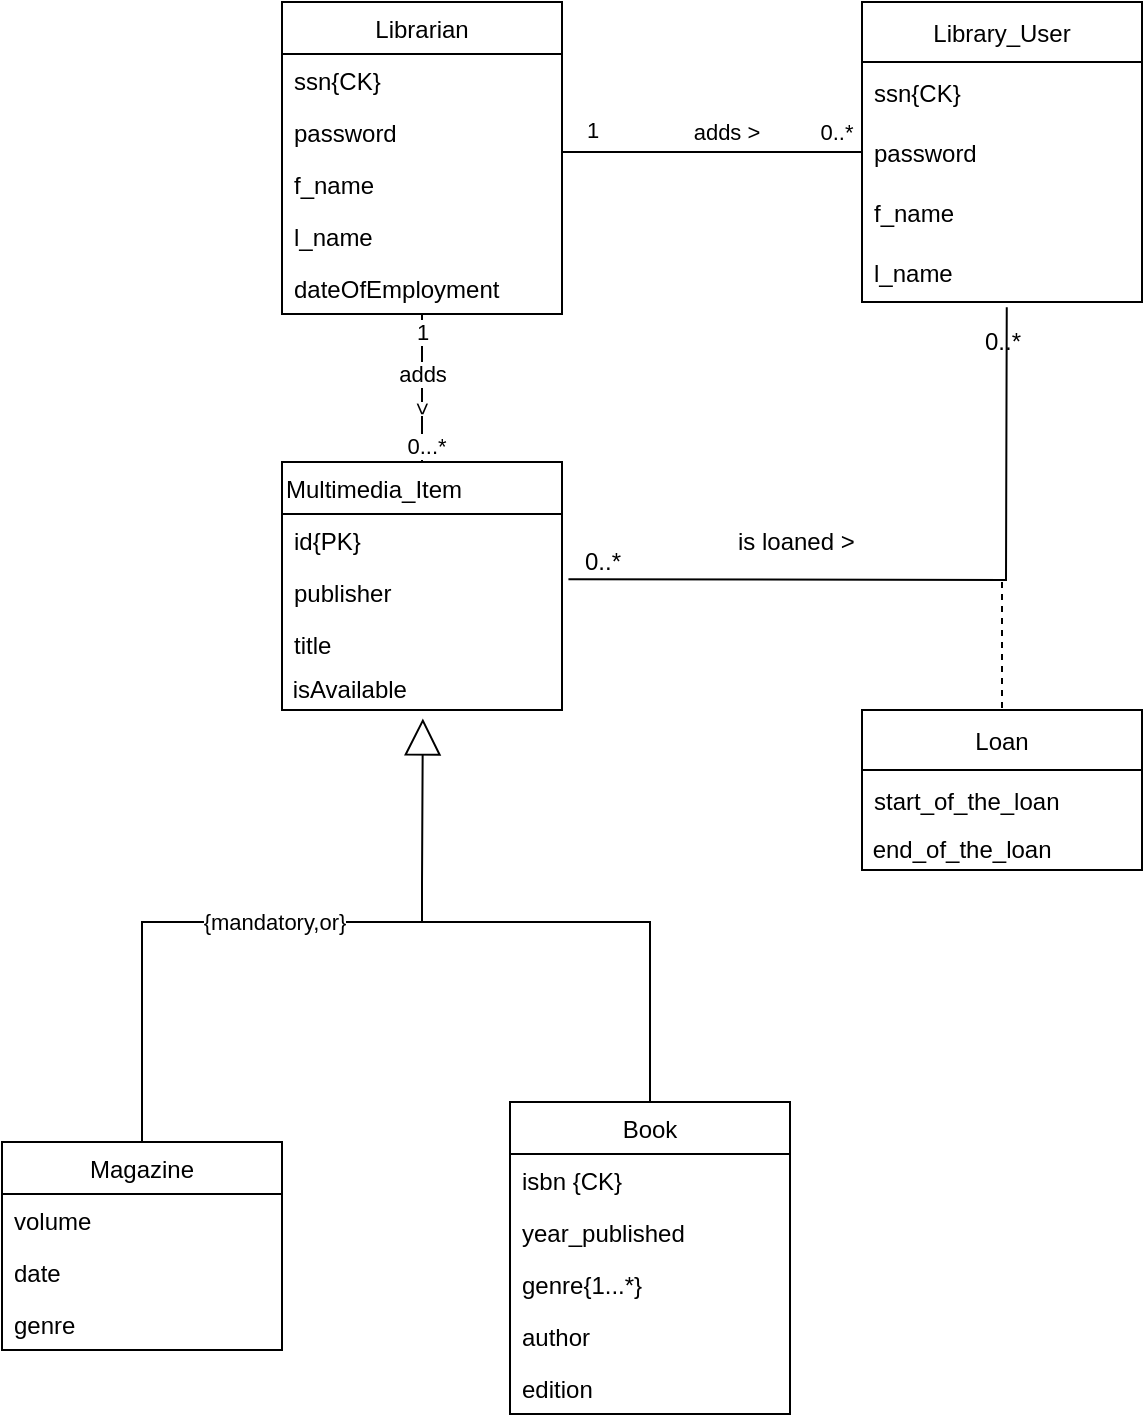 <mxfile version="17.4.2" type="device"><diagram id="lKnWAcIyVKvE9hc4muUv" name="Page-1"><mxGraphModel dx="1117" dy="759" grid="1" gridSize="10" guides="1" tooltips="1" connect="1" arrows="1" fold="1" page="1" pageScale="1" pageWidth="827" pageHeight="1169" math="0" shadow="0"><root><mxCell id="0"/><mxCell id="1" parent="0"/><mxCell id="eAr_a0Y2EGPWstjJ6aGa-1" value="Librarian" style="swimlane;fontStyle=0;childLayout=stackLayout;horizontal=1;startSize=26;fillColor=none;horizontalStack=0;resizeParent=1;resizeParentMax=0;resizeLast=0;collapsible=1;marginBottom=0;" parent="1" vertex="1"><mxGeometry x="230" y="20" width="140" height="156" as="geometry"><mxRectangle x="230" y="20" width="80" height="26" as="alternateBounds"/></mxGeometry></mxCell><mxCell id="eAr_a0Y2EGPWstjJ6aGa-2" value="ssn{CK}" style="text;strokeColor=none;fillColor=none;align=left;verticalAlign=top;spacingLeft=4;spacingRight=4;overflow=hidden;rotatable=0;points=[[0,0.5],[1,0.5]];portConstraint=eastwest;" parent="eAr_a0Y2EGPWstjJ6aGa-1" vertex="1"><mxGeometry y="26" width="140" height="26" as="geometry"/></mxCell><mxCell id="eAr_a0Y2EGPWstjJ6aGa-3" value="password" style="text;strokeColor=none;fillColor=none;align=left;verticalAlign=top;spacingLeft=4;spacingRight=4;overflow=hidden;rotatable=0;points=[[0,0.5],[1,0.5]];portConstraint=eastwest;" parent="eAr_a0Y2EGPWstjJ6aGa-1" vertex="1"><mxGeometry y="52" width="140" height="26" as="geometry"/></mxCell><mxCell id="eAr_a0Y2EGPWstjJ6aGa-4" value="f_name" style="text;strokeColor=none;fillColor=none;align=left;verticalAlign=top;spacingLeft=4;spacingRight=4;overflow=hidden;rotatable=0;points=[[0,0.5],[1,0.5]];portConstraint=eastwest;" parent="eAr_a0Y2EGPWstjJ6aGa-1" vertex="1"><mxGeometry y="78" width="140" height="26" as="geometry"/></mxCell><mxCell id="eAr_a0Y2EGPWstjJ6aGa-18" value="l_name" style="text;strokeColor=none;fillColor=none;align=left;verticalAlign=top;spacingLeft=4;spacingRight=4;overflow=hidden;rotatable=0;points=[[0,0.5],[1,0.5]];portConstraint=eastwest;" parent="eAr_a0Y2EGPWstjJ6aGa-1" vertex="1"><mxGeometry y="104" width="140" height="26" as="geometry"/></mxCell><mxCell id="eAr_a0Y2EGPWstjJ6aGa-17" value="dateOfEmployment" style="text;strokeColor=none;fillColor=none;align=left;verticalAlign=top;spacingLeft=4;spacingRight=4;overflow=hidden;rotatable=0;points=[[0,0.5],[1,0.5]];portConstraint=eastwest;" parent="eAr_a0Y2EGPWstjJ6aGa-1" vertex="1"><mxGeometry y="130" width="140" height="26" as="geometry"/></mxCell><mxCell id="eAr_a0Y2EGPWstjJ6aGa-5" value="Multimedia_Item" style="swimlane;fontStyle=0;childLayout=stackLayout;horizontal=1;startSize=26;fillColor=none;horizontalStack=0;resizeParent=1;resizeParentMax=0;resizeLast=0;collapsible=1;marginBottom=0;align=left;" parent="1" vertex="1"><mxGeometry x="230" y="250" width="140" height="124" as="geometry"/></mxCell><mxCell id="eAr_a0Y2EGPWstjJ6aGa-6" value="id{PK}" style="text;strokeColor=none;fillColor=none;align=left;verticalAlign=top;spacingLeft=4;spacingRight=4;overflow=hidden;rotatable=0;points=[[0,0.5],[1,0.5]];portConstraint=eastwest;" parent="eAr_a0Y2EGPWstjJ6aGa-5" vertex="1"><mxGeometry y="26" width="140" height="26" as="geometry"/></mxCell><mxCell id="eAr_a0Y2EGPWstjJ6aGa-7" value="publisher" style="text;strokeColor=none;fillColor=none;align=left;verticalAlign=top;spacingLeft=4;spacingRight=4;overflow=hidden;rotatable=0;points=[[0,0.5],[1,0.5]];portConstraint=eastwest;" parent="eAr_a0Y2EGPWstjJ6aGa-5" vertex="1"><mxGeometry y="52" width="140" height="26" as="geometry"/></mxCell><mxCell id="eAr_a0Y2EGPWstjJ6aGa-8" value="title" style="text;strokeColor=none;fillColor=none;align=left;verticalAlign=top;spacingLeft=4;spacingRight=4;overflow=hidden;rotatable=0;points=[[0,0.5],[1,0.5]];portConstraint=eastwest;" parent="eAr_a0Y2EGPWstjJ6aGa-5" vertex="1"><mxGeometry y="78" width="140" height="26" as="geometry"/></mxCell><mxCell id="VpJaA0-V8T3GykDxDc72-2" value="&amp;nbsp;isAvailable" style="text;html=1;resizable=0;autosize=1;align=left;verticalAlign=middle;points=[];fillColor=none;strokeColor=none;rounded=0;" parent="eAr_a0Y2EGPWstjJ6aGa-5" vertex="1"><mxGeometry y="104" width="140" height="20" as="geometry"/></mxCell><mxCell id="eAr_a0Y2EGPWstjJ6aGa-9" value="Magazine" style="swimlane;fontStyle=0;childLayout=stackLayout;horizontal=1;startSize=26;fillColor=none;horizontalStack=0;resizeParent=1;resizeParentMax=0;resizeLast=0;collapsible=1;marginBottom=0;" parent="1" vertex="1"><mxGeometry x="90" y="590" width="140" height="104" as="geometry"/></mxCell><mxCell id="eAr_a0Y2EGPWstjJ6aGa-10" value="volume" style="text;strokeColor=none;fillColor=none;align=left;verticalAlign=top;spacingLeft=4;spacingRight=4;overflow=hidden;rotatable=0;points=[[0,0.5],[1,0.5]];portConstraint=eastwest;" parent="eAr_a0Y2EGPWstjJ6aGa-9" vertex="1"><mxGeometry y="26" width="140" height="26" as="geometry"/></mxCell><mxCell id="eAr_a0Y2EGPWstjJ6aGa-11" value="date" style="text;strokeColor=none;fillColor=none;align=left;verticalAlign=top;spacingLeft=4;spacingRight=4;overflow=hidden;rotatable=0;points=[[0,0.5],[1,0.5]];portConstraint=eastwest;" parent="eAr_a0Y2EGPWstjJ6aGa-9" vertex="1"><mxGeometry y="52" width="140" height="26" as="geometry"/></mxCell><mxCell id="GSUuwOG1znLi2LcDCPDk-1" value="genre" style="text;strokeColor=none;fillColor=none;align=left;verticalAlign=top;spacingLeft=4;spacingRight=4;overflow=hidden;rotatable=0;points=[[0,0.5],[1,0.5]];portConstraint=eastwest;" parent="eAr_a0Y2EGPWstjJ6aGa-9" vertex="1"><mxGeometry y="78" width="140" height="26" as="geometry"/></mxCell><mxCell id="eAr_a0Y2EGPWstjJ6aGa-13" value="Book" style="swimlane;fontStyle=0;childLayout=stackLayout;horizontal=1;startSize=26;fillColor=none;horizontalStack=0;resizeParent=1;resizeParentMax=0;resizeLast=0;collapsible=1;marginBottom=0;" parent="1" vertex="1"><mxGeometry x="344" y="570" width="140" height="156" as="geometry"/></mxCell><mxCell id="eAr_a0Y2EGPWstjJ6aGa-14" value="isbn {CK}" style="text;strokeColor=none;fillColor=none;align=left;verticalAlign=top;spacingLeft=4;spacingRight=4;overflow=hidden;rotatable=0;points=[[0,0.5],[1,0.5]];portConstraint=eastwest;" parent="eAr_a0Y2EGPWstjJ6aGa-13" vertex="1"><mxGeometry y="26" width="140" height="26" as="geometry"/></mxCell><mxCell id="eAr_a0Y2EGPWstjJ6aGa-15" value="year_published" style="text;strokeColor=none;fillColor=none;align=left;verticalAlign=top;spacingLeft=4;spacingRight=4;overflow=hidden;rotatable=0;points=[[0,0.5],[1,0.5]];portConstraint=eastwest;" parent="eAr_a0Y2EGPWstjJ6aGa-13" vertex="1"><mxGeometry y="52" width="140" height="26" as="geometry"/></mxCell><mxCell id="eAr_a0Y2EGPWstjJ6aGa-16" value="genre{1...*}" style="text;strokeColor=none;fillColor=none;align=left;verticalAlign=top;spacingLeft=4;spacingRight=4;overflow=hidden;rotatable=0;points=[[0,0.5],[1,0.5]];portConstraint=eastwest;" parent="eAr_a0Y2EGPWstjJ6aGa-13" vertex="1"><mxGeometry y="78" width="140" height="26" as="geometry"/></mxCell><mxCell id="eAr_a0Y2EGPWstjJ6aGa-20" value="author" style="text;strokeColor=none;fillColor=none;align=left;verticalAlign=top;spacingLeft=4;spacingRight=4;overflow=hidden;rotatable=0;points=[[0,0.5],[1,0.5]];portConstraint=eastwest;" parent="eAr_a0Y2EGPWstjJ6aGa-13" vertex="1"><mxGeometry y="104" width="140" height="26" as="geometry"/></mxCell><mxCell id="eAr_a0Y2EGPWstjJ6aGa-19" value="edition" style="text;strokeColor=none;fillColor=none;align=left;verticalAlign=top;spacingLeft=4;spacingRight=4;overflow=hidden;rotatable=0;points=[[0,0.5],[1,0.5]];portConstraint=eastwest;" parent="eAr_a0Y2EGPWstjJ6aGa-13" vertex="1"><mxGeometry y="130" width="140" height="26" as="geometry"/></mxCell><mxCell id="eAr_a0Y2EGPWstjJ6aGa-21" value="" style="endArrow=none;html=1;rounded=0;entryX=0.5;entryY=1;entryDx=0;entryDy=0;exitX=0.5;exitY=0;exitDx=0;exitDy=0;" parent="1" source="eAr_a0Y2EGPWstjJ6aGa-5" target="eAr_a0Y2EGPWstjJ6aGa-1" edge="1"><mxGeometry width="50" height="50" relative="1" as="geometry"><mxPoint x="380" y="300" as="sourcePoint"/><mxPoint x="430" y="250" as="targetPoint"/></mxGeometry></mxCell><mxCell id="eAr_a0Y2EGPWstjJ6aGa-26" value="adds" style="edgeLabel;html=1;align=center;verticalAlign=middle;resizable=0;points=[];" parent="eAr_a0Y2EGPWstjJ6aGa-21" vertex="1" connectable="0"><mxGeometry x="-0.228" y="3" relative="1" as="geometry"><mxPoint x="3" y="-16" as="offset"/></mxGeometry></mxCell><mxCell id="eAr_a0Y2EGPWstjJ6aGa-27" value="&amp;gt;" style="edgeLabel;html=1;align=center;verticalAlign=middle;resizable=0;points=[];rotation=90;" parent="eAr_a0Y2EGPWstjJ6aGa-21" vertex="1" connectable="0"><mxGeometry x="-0.263" y="-1" relative="1" as="geometry"><mxPoint as="offset"/></mxGeometry></mxCell><mxCell id="eAr_a0Y2EGPWstjJ6aGa-28" value="1" style="edgeLabel;html=1;align=center;verticalAlign=middle;resizable=0;points=[];" parent="eAr_a0Y2EGPWstjJ6aGa-21" vertex="1" connectable="0"><mxGeometry x="0.772" relative="1" as="geometry"><mxPoint as="offset"/></mxGeometry></mxCell><mxCell id="eAr_a0Y2EGPWstjJ6aGa-29" value="0...*" style="edgeLabel;html=1;align=center;verticalAlign=middle;resizable=0;points=[];" parent="eAr_a0Y2EGPWstjJ6aGa-21" vertex="1" connectable="0"><mxGeometry x="-0.789" y="-2" relative="1" as="geometry"><mxPoint as="offset"/></mxGeometry></mxCell><mxCell id="eAr_a0Y2EGPWstjJ6aGa-30" value="{mandatory,or}" style="endArrow=block;endSize=16;endFill=0;html=1;rounded=0;exitX=0.5;exitY=0;exitDx=0;exitDy=0;entryX=0.503;entryY=1.21;entryDx=0;entryDy=0;entryPerimeter=0;" parent="1" source="eAr_a0Y2EGPWstjJ6aGa-9" target="VpJaA0-V8T3GykDxDc72-2" edge="1"><mxGeometry width="160" relative="1" as="geometry"><mxPoint x="320" y="480" as="sourcePoint"/><mxPoint x="300" y="394" as="targetPoint"/><Array as="points"><mxPoint x="160" y="480"/><mxPoint x="300" y="480"/><mxPoint x="300" y="460"/></Array></mxGeometry></mxCell><mxCell id="eAr_a0Y2EGPWstjJ6aGa-31" value="" style="endArrow=none;html=1;rounded=0;exitX=0.5;exitY=0;exitDx=0;exitDy=0;" parent="1" source="eAr_a0Y2EGPWstjJ6aGa-13" edge="1"><mxGeometry width="50" height="50" relative="1" as="geometry"><mxPoint x="380" y="500" as="sourcePoint"/><mxPoint x="300" y="480" as="targetPoint"/><Array as="points"><mxPoint x="414" y="480"/></Array></mxGeometry></mxCell><mxCell id="ByznZCbjZR3zuZYjadsG-1" value="Library_User" style="swimlane;fontStyle=0;childLayout=stackLayout;horizontal=1;startSize=30;horizontalStack=0;resizeParent=1;resizeParentMax=0;resizeLast=0;collapsible=1;marginBottom=0;" parent="1" vertex="1"><mxGeometry x="520" y="20" width="140" height="150" as="geometry"/></mxCell><mxCell id="ByznZCbjZR3zuZYjadsG-2" value="ssn{CK}" style="text;strokeColor=none;fillColor=none;align=left;verticalAlign=middle;spacingLeft=4;spacingRight=4;overflow=hidden;points=[[0,0.5],[1,0.5]];portConstraint=eastwest;rotatable=0;" parent="ByznZCbjZR3zuZYjadsG-1" vertex="1"><mxGeometry y="30" width="140" height="30" as="geometry"/></mxCell><mxCell id="ByznZCbjZR3zuZYjadsG-3" value="password" style="text;strokeColor=none;fillColor=none;align=left;verticalAlign=middle;spacingLeft=4;spacingRight=4;overflow=hidden;points=[[0,0.5],[1,0.5]];portConstraint=eastwest;rotatable=0;" parent="ByznZCbjZR3zuZYjadsG-1" vertex="1"><mxGeometry y="60" width="140" height="30" as="geometry"/></mxCell><mxCell id="ByznZCbjZR3zuZYjadsG-4" value="f_name" style="text;strokeColor=none;fillColor=none;align=left;verticalAlign=middle;spacingLeft=4;spacingRight=4;overflow=hidden;points=[[0,0.5],[1,0.5]];portConstraint=eastwest;rotatable=0;" parent="ByznZCbjZR3zuZYjadsG-1" vertex="1"><mxGeometry y="90" width="140" height="30" as="geometry"/></mxCell><mxCell id="ByznZCbjZR3zuZYjadsG-10" value="l_name" style="text;strokeColor=none;fillColor=none;align=left;verticalAlign=middle;spacingLeft=4;spacingRight=4;overflow=hidden;points=[[0,0.5],[1,0.5]];portConstraint=eastwest;rotatable=0;" parent="ByznZCbjZR3zuZYjadsG-1" vertex="1"><mxGeometry y="120" width="140" height="30" as="geometry"/></mxCell><mxCell id="ByznZCbjZR3zuZYjadsG-6" style="edgeStyle=orthogonalEdgeStyle;rounded=0;orthogonalLoop=1;jettySize=auto;html=1;exitX=1;exitY=0.5;exitDx=0;exitDy=0;entryX=0;entryY=0.5;entryDx=0;entryDy=0;endArrow=none;endFill=0;" parent="1" source="eAr_a0Y2EGPWstjJ6aGa-4" target="ByznZCbjZR3zuZYjadsG-3" edge="1"><mxGeometry relative="1" as="geometry"><Array as="points"><mxPoint x="370" y="95"/></Array></mxGeometry></mxCell><mxCell id="ByznZCbjZR3zuZYjadsG-7" value="adds &amp;gt;" style="edgeLabel;html=1;align=center;verticalAlign=middle;resizable=0;points=[];" parent="ByznZCbjZR3zuZYjadsG-6" vertex="1" connectable="0"><mxGeometry x="0.181" y="4" relative="1" as="geometry"><mxPoint y="-6" as="offset"/></mxGeometry></mxCell><mxCell id="ByznZCbjZR3zuZYjadsG-8" value="1" style="edgeLabel;html=1;align=center;verticalAlign=middle;resizable=0;points=[];" parent="ByznZCbjZR3zuZYjadsG-6" vertex="1" connectable="0"><mxGeometry x="-0.59" relative="1" as="geometry"><mxPoint x="-3" y="-11" as="offset"/></mxGeometry></mxCell><mxCell id="ByznZCbjZR3zuZYjadsG-9" value="0..*" style="edgeLabel;html=1;align=center;verticalAlign=middle;resizable=0;points=[];" parent="ByznZCbjZR3zuZYjadsG-6" vertex="1" connectable="0"><mxGeometry x="0.879" y="-1" relative="1" as="geometry"><mxPoint x="-3" y="-11" as="offset"/></mxGeometry></mxCell><mxCell id="VpJaA0-V8T3GykDxDc72-10" value="Loan" style="swimlane;fontStyle=0;childLayout=stackLayout;horizontal=1;startSize=30;horizontalStack=0;resizeParent=1;resizeParentMax=0;resizeLast=0;collapsible=1;marginBottom=0;" parent="1" vertex="1"><mxGeometry x="520" y="374" width="140" height="80" as="geometry"/></mxCell><mxCell id="VpJaA0-V8T3GykDxDc72-13" value="start_of_the_loan" style="text;strokeColor=none;fillColor=none;align=left;verticalAlign=middle;spacingLeft=4;spacingRight=4;overflow=hidden;points=[[0,0.5],[1,0.5]];portConstraint=eastwest;rotatable=0;" parent="VpJaA0-V8T3GykDxDc72-10" vertex="1"><mxGeometry y="30" width="140" height="30" as="geometry"/></mxCell><mxCell id="VpJaA0-V8T3GykDxDc72-14" value="&amp;nbsp;end_of_the_loan" style="text;html=1;resizable=0;autosize=1;align=left;verticalAlign=middle;points=[];fillColor=none;strokeColor=none;rounded=0;" parent="VpJaA0-V8T3GykDxDc72-10" vertex="1"><mxGeometry y="60" width="140" height="20" as="geometry"/></mxCell><mxCell id="VpJaA0-V8T3GykDxDc72-21" value="" style="endArrow=none;html=1;rounded=0;entryX=0.517;entryY=1.087;entryDx=0;entryDy=0;entryPerimeter=0;exitX=1.023;exitY=0.254;exitDx=0;exitDy=0;exitPerimeter=0;" parent="1" source="eAr_a0Y2EGPWstjJ6aGa-7" target="ByznZCbjZR3zuZYjadsG-10" edge="1"><mxGeometry width="50" height="50" relative="1" as="geometry"><mxPoint x="480" y="310" as="sourcePoint"/><mxPoint x="530" y="260" as="targetPoint"/><Array as="points"><mxPoint x="592" y="309"/></Array></mxGeometry></mxCell><mxCell id="VpJaA0-V8T3GykDxDc72-22" value="" style="endArrow=none;dashed=1;html=1;rounded=0;entryX=0.5;entryY=0;entryDx=0;entryDy=0;" parent="1" target="VpJaA0-V8T3GykDxDc72-10" edge="1"><mxGeometry width="50" height="50" relative="1" as="geometry"><mxPoint x="590" y="310" as="sourcePoint"/><mxPoint x="370" y="250" as="targetPoint"/></mxGeometry></mxCell><mxCell id="VpJaA0-V8T3GykDxDc72-23" value="&amp;nbsp;is loaned &amp;gt;" style="text;html=1;align=center;verticalAlign=middle;resizable=0;points=[];autosize=1;strokeColor=none;fillColor=none;" parent="1" vertex="1"><mxGeometry x="445" y="280" width="80" height="20" as="geometry"/></mxCell><mxCell id="VpJaA0-V8T3GykDxDc72-24" value="0..*" style="text;html=1;align=center;verticalAlign=middle;resizable=0;points=[];autosize=1;strokeColor=none;fillColor=none;" parent="1" vertex="1"><mxGeometry x="375" y="290" width="30" height="20" as="geometry"/></mxCell><mxCell id="VpJaA0-V8T3GykDxDc72-25" value="0..*" style="text;html=1;align=center;verticalAlign=middle;resizable=0;points=[];autosize=1;strokeColor=none;fillColor=none;" parent="1" vertex="1"><mxGeometry x="575" y="180" width="30" height="20" as="geometry"/></mxCell></root></mxGraphModel></diagram></mxfile>